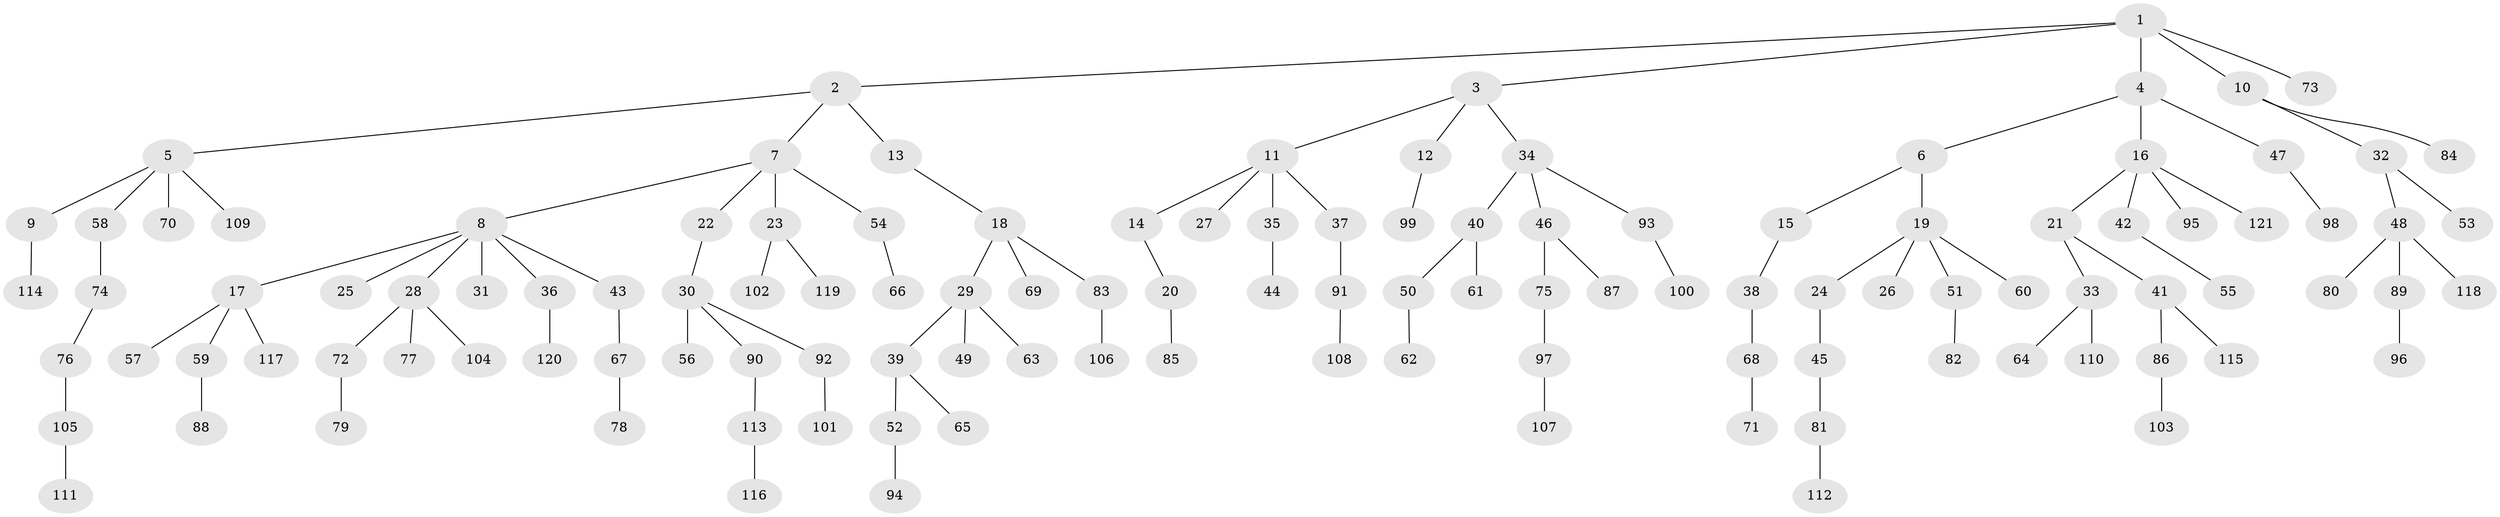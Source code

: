 // coarse degree distribution, {7: 0.03571428571428571, 5: 0.03571428571428571, 4: 0.09523809523809523, 1: 0.5595238095238095, 2: 0.25, 6: 0.011904761904761904, 3: 0.011904761904761904}
// Generated by graph-tools (version 1.1) at 2025/24/03/03/25 07:24:06]
// undirected, 121 vertices, 120 edges
graph export_dot {
graph [start="1"]
  node [color=gray90,style=filled];
  1;
  2;
  3;
  4;
  5;
  6;
  7;
  8;
  9;
  10;
  11;
  12;
  13;
  14;
  15;
  16;
  17;
  18;
  19;
  20;
  21;
  22;
  23;
  24;
  25;
  26;
  27;
  28;
  29;
  30;
  31;
  32;
  33;
  34;
  35;
  36;
  37;
  38;
  39;
  40;
  41;
  42;
  43;
  44;
  45;
  46;
  47;
  48;
  49;
  50;
  51;
  52;
  53;
  54;
  55;
  56;
  57;
  58;
  59;
  60;
  61;
  62;
  63;
  64;
  65;
  66;
  67;
  68;
  69;
  70;
  71;
  72;
  73;
  74;
  75;
  76;
  77;
  78;
  79;
  80;
  81;
  82;
  83;
  84;
  85;
  86;
  87;
  88;
  89;
  90;
  91;
  92;
  93;
  94;
  95;
  96;
  97;
  98;
  99;
  100;
  101;
  102;
  103;
  104;
  105;
  106;
  107;
  108;
  109;
  110;
  111;
  112;
  113;
  114;
  115;
  116;
  117;
  118;
  119;
  120;
  121;
  1 -- 2;
  1 -- 3;
  1 -- 4;
  1 -- 10;
  1 -- 73;
  2 -- 5;
  2 -- 7;
  2 -- 13;
  3 -- 11;
  3 -- 12;
  3 -- 34;
  4 -- 6;
  4 -- 16;
  4 -- 47;
  5 -- 9;
  5 -- 58;
  5 -- 70;
  5 -- 109;
  6 -- 15;
  6 -- 19;
  7 -- 8;
  7 -- 22;
  7 -- 23;
  7 -- 54;
  8 -- 17;
  8 -- 25;
  8 -- 28;
  8 -- 31;
  8 -- 36;
  8 -- 43;
  9 -- 114;
  10 -- 32;
  10 -- 84;
  11 -- 14;
  11 -- 27;
  11 -- 35;
  11 -- 37;
  12 -- 99;
  13 -- 18;
  14 -- 20;
  15 -- 38;
  16 -- 21;
  16 -- 42;
  16 -- 95;
  16 -- 121;
  17 -- 57;
  17 -- 59;
  17 -- 117;
  18 -- 29;
  18 -- 69;
  18 -- 83;
  19 -- 24;
  19 -- 26;
  19 -- 51;
  19 -- 60;
  20 -- 85;
  21 -- 33;
  21 -- 41;
  22 -- 30;
  23 -- 102;
  23 -- 119;
  24 -- 45;
  28 -- 72;
  28 -- 77;
  28 -- 104;
  29 -- 39;
  29 -- 49;
  29 -- 63;
  30 -- 56;
  30 -- 90;
  30 -- 92;
  32 -- 48;
  32 -- 53;
  33 -- 64;
  33 -- 110;
  34 -- 40;
  34 -- 46;
  34 -- 93;
  35 -- 44;
  36 -- 120;
  37 -- 91;
  38 -- 68;
  39 -- 52;
  39 -- 65;
  40 -- 50;
  40 -- 61;
  41 -- 86;
  41 -- 115;
  42 -- 55;
  43 -- 67;
  45 -- 81;
  46 -- 75;
  46 -- 87;
  47 -- 98;
  48 -- 80;
  48 -- 89;
  48 -- 118;
  50 -- 62;
  51 -- 82;
  52 -- 94;
  54 -- 66;
  58 -- 74;
  59 -- 88;
  67 -- 78;
  68 -- 71;
  72 -- 79;
  74 -- 76;
  75 -- 97;
  76 -- 105;
  81 -- 112;
  83 -- 106;
  86 -- 103;
  89 -- 96;
  90 -- 113;
  91 -- 108;
  92 -- 101;
  93 -- 100;
  97 -- 107;
  105 -- 111;
  113 -- 116;
}
